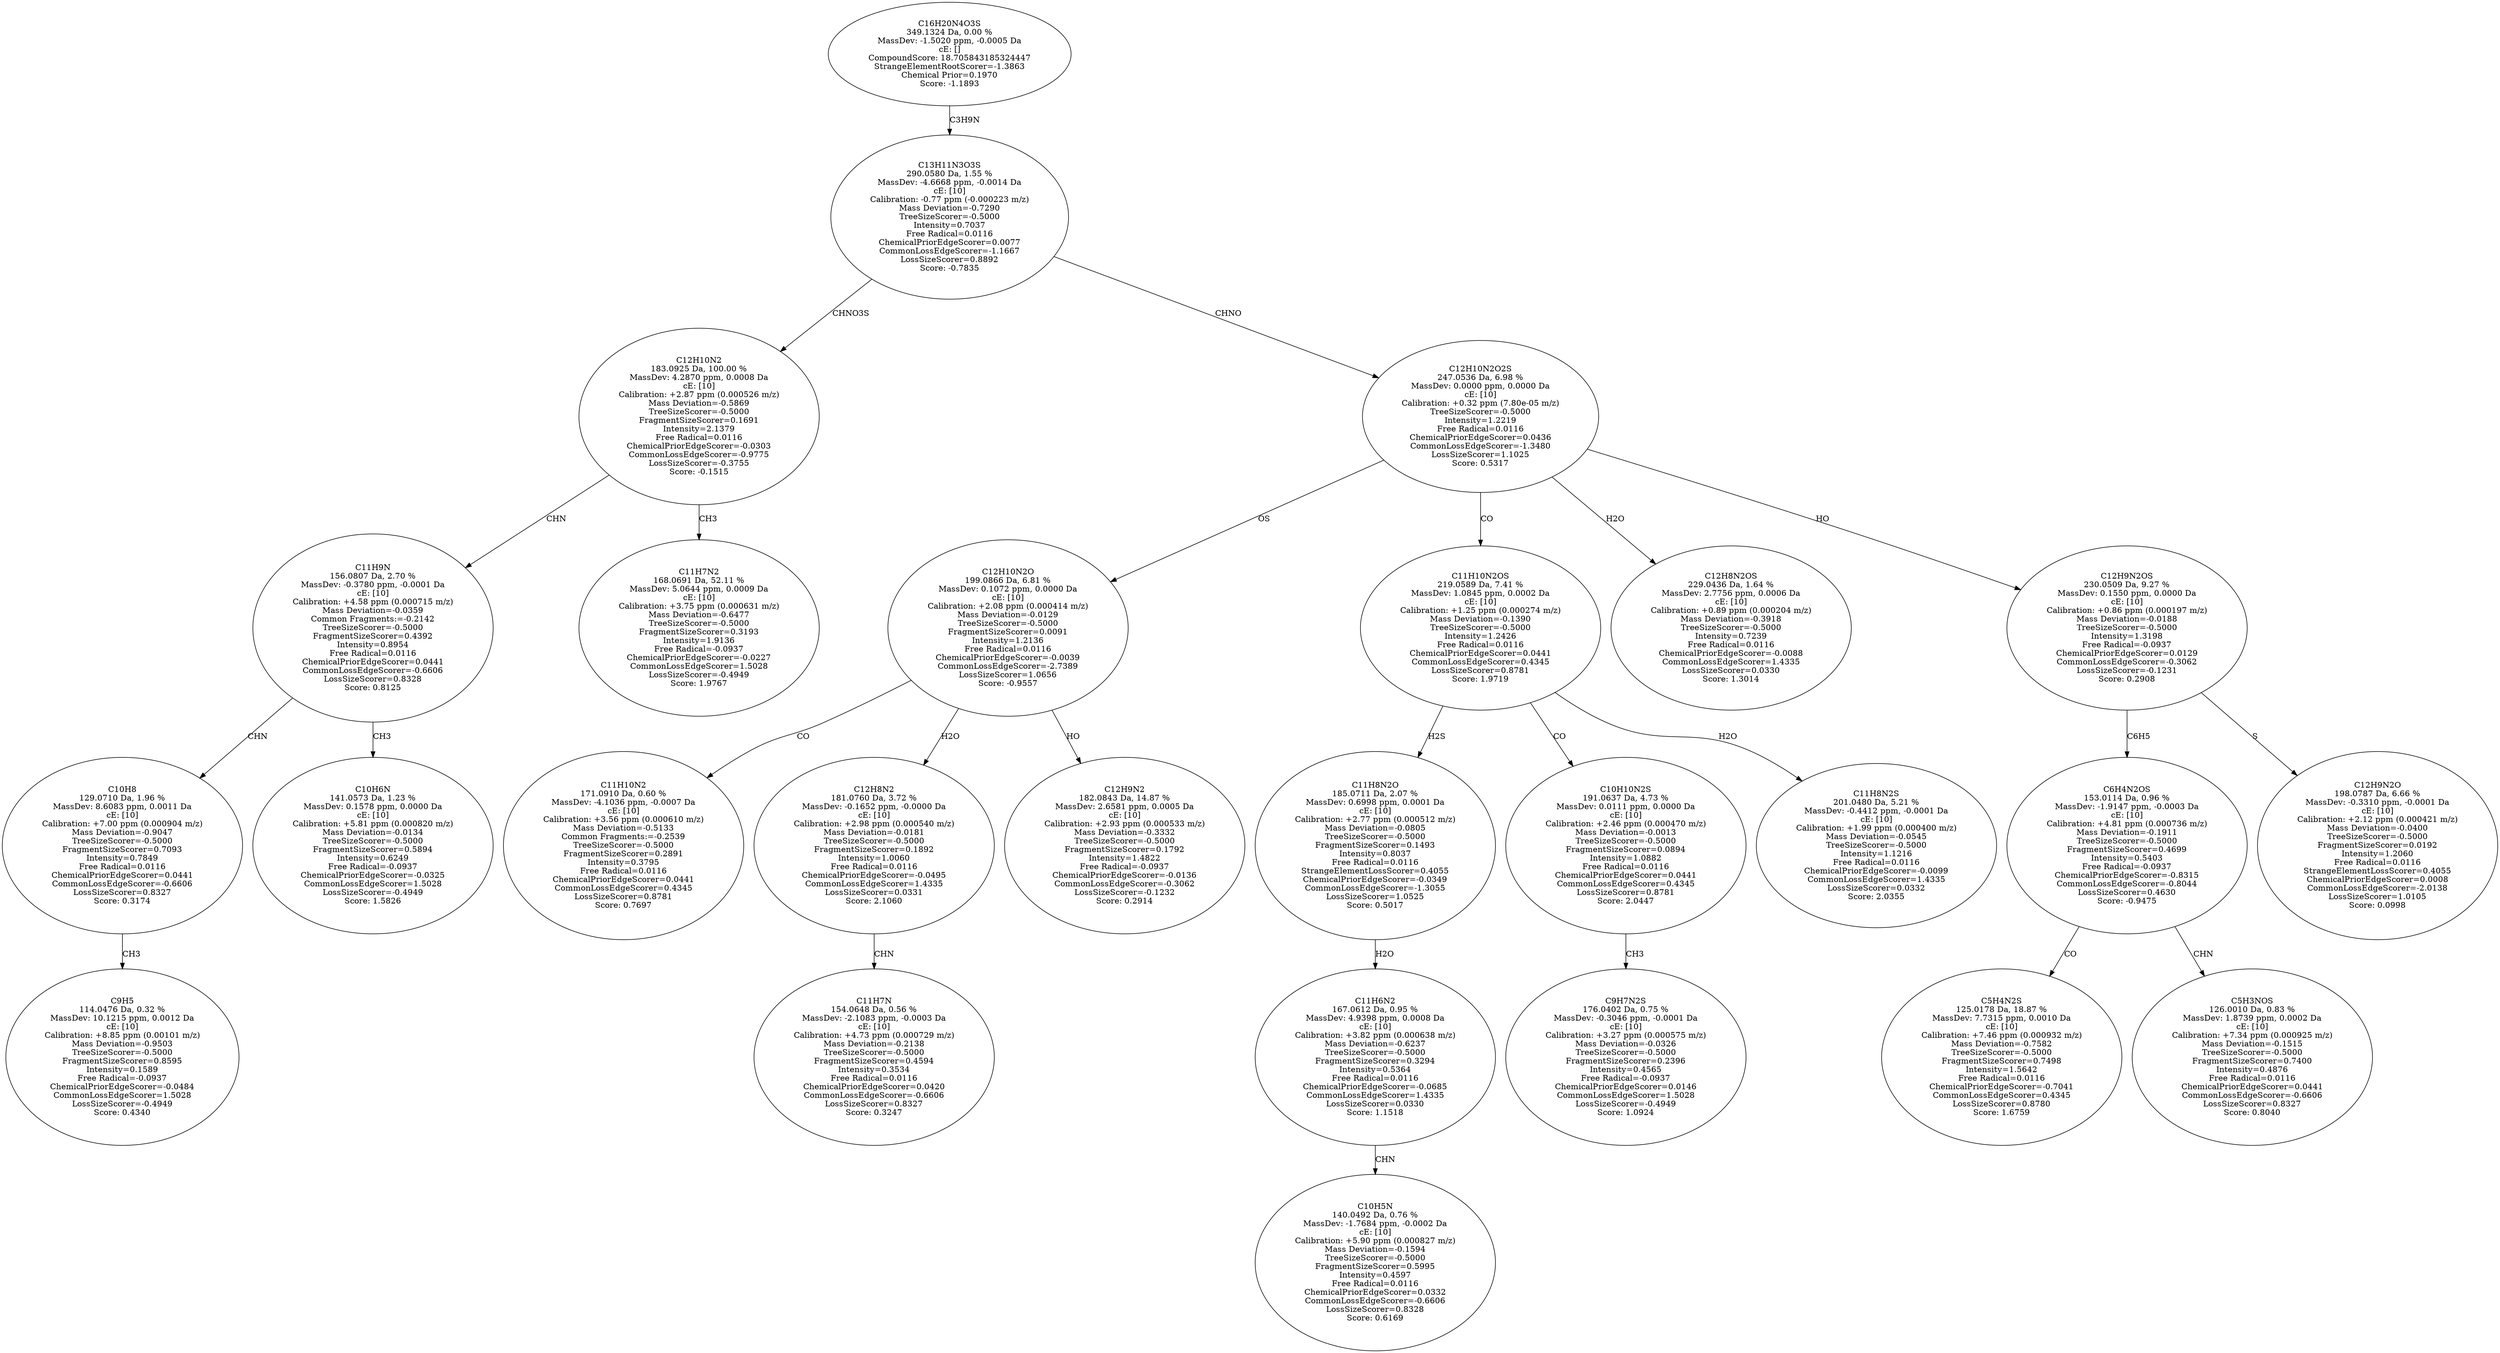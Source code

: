 strict digraph {
v1 [label="C9H5\n114.0476 Da, 0.32 %\nMassDev: 10.1215 ppm, 0.0012 Da\ncE: [10]\nCalibration: +8.85 ppm (0.00101 m/z)\nMass Deviation=-0.9503\nTreeSizeScorer=-0.5000\nFragmentSizeScorer=0.8595\nIntensity=0.1589\nFree Radical=-0.0937\nChemicalPriorEdgeScorer=-0.0484\nCommonLossEdgeScorer=1.5028\nLossSizeScorer=-0.4949\nScore: 0.4340"];
v2 [label="C10H8\n129.0710 Da, 1.96 %\nMassDev: 8.6083 ppm, 0.0011 Da\ncE: [10]\nCalibration: +7.00 ppm (0.000904 m/z)\nMass Deviation=-0.9047\nTreeSizeScorer=-0.5000\nFragmentSizeScorer=0.7093\nIntensity=0.7849\nFree Radical=0.0116\nChemicalPriorEdgeScorer=0.0441\nCommonLossEdgeScorer=-0.6606\nLossSizeScorer=0.8327\nScore: 0.3174"];
v3 [label="C10H6N\n141.0573 Da, 1.23 %\nMassDev: 0.1578 ppm, 0.0000 Da\ncE: [10]\nCalibration: +5.81 ppm (0.000820 m/z)\nMass Deviation=-0.0134\nTreeSizeScorer=-0.5000\nFragmentSizeScorer=0.5894\nIntensity=0.6249\nFree Radical=-0.0937\nChemicalPriorEdgeScorer=-0.0325\nCommonLossEdgeScorer=1.5028\nLossSizeScorer=-0.4949\nScore: 1.5826"];
v4 [label="C11H9N\n156.0807 Da, 2.70 %\nMassDev: -0.3780 ppm, -0.0001 Da\ncE: [10]\nCalibration: +4.58 ppm (0.000715 m/z)\nMass Deviation=-0.0359\nCommon Fragments:=-0.2142\nTreeSizeScorer=-0.5000\nFragmentSizeScorer=0.4392\nIntensity=0.8954\nFree Radical=0.0116\nChemicalPriorEdgeScorer=0.0441\nCommonLossEdgeScorer=-0.6606\nLossSizeScorer=0.8328\nScore: 0.8125"];
v5 [label="C11H7N2\n168.0691 Da, 52.11 %\nMassDev: 5.0644 ppm, 0.0009 Da\ncE: [10]\nCalibration: +3.75 ppm (0.000631 m/z)\nMass Deviation=-0.6477\nTreeSizeScorer=-0.5000\nFragmentSizeScorer=0.3193\nIntensity=1.9136\nFree Radical=-0.0937\nChemicalPriorEdgeScorer=-0.0227\nCommonLossEdgeScorer=1.5028\nLossSizeScorer=-0.4949\nScore: 1.9767"];
v6 [label="C12H10N2\n183.0925 Da, 100.00 %\nMassDev: 4.2870 ppm, 0.0008 Da\ncE: [10]\nCalibration: +2.87 ppm (0.000526 m/z)\nMass Deviation=-0.5869\nTreeSizeScorer=-0.5000\nFragmentSizeScorer=0.1691\nIntensity=2.1379\nFree Radical=0.0116\nChemicalPriorEdgeScorer=-0.0303\nCommonLossEdgeScorer=-0.9775\nLossSizeScorer=-0.3755\nScore: -0.1515"];
v7 [label="C11H10N2\n171.0910 Da, 0.60 %\nMassDev: -4.1036 ppm, -0.0007 Da\ncE: [10]\nCalibration: +3.56 ppm (0.000610 m/z)\nMass Deviation=-0.5133\nCommon Fragments:=-0.2539\nTreeSizeScorer=-0.5000\nFragmentSizeScorer=0.2891\nIntensity=0.3795\nFree Radical=0.0116\nChemicalPriorEdgeScorer=0.0441\nCommonLossEdgeScorer=0.4345\nLossSizeScorer=0.8781\nScore: 0.7697"];
v8 [label="C11H7N\n154.0648 Da, 0.56 %\nMassDev: -2.1083 ppm, -0.0003 Da\ncE: [10]\nCalibration: +4.73 ppm (0.000729 m/z)\nMass Deviation=-0.2138\nTreeSizeScorer=-0.5000\nFragmentSizeScorer=0.4594\nIntensity=0.3534\nFree Radical=0.0116\nChemicalPriorEdgeScorer=0.0420\nCommonLossEdgeScorer=-0.6606\nLossSizeScorer=0.8327\nScore: 0.3247"];
v9 [label="C12H8N2\n181.0760 Da, 3.72 %\nMassDev: -0.1652 ppm, -0.0000 Da\ncE: [10]\nCalibration: +2.98 ppm (0.000540 m/z)\nMass Deviation=-0.0181\nTreeSizeScorer=-0.5000\nFragmentSizeScorer=0.1892\nIntensity=1.0060\nFree Radical=0.0116\nChemicalPriorEdgeScorer=-0.0495\nCommonLossEdgeScorer=1.4335\nLossSizeScorer=0.0331\nScore: 2.1060"];
v10 [label="C12H9N2\n182.0843 Da, 14.87 %\nMassDev: 2.6581 ppm, 0.0005 Da\ncE: [10]\nCalibration: +2.93 ppm (0.000533 m/z)\nMass Deviation=-0.3332\nTreeSizeScorer=-0.5000\nFragmentSizeScorer=0.1792\nIntensity=1.4822\nFree Radical=-0.0937\nChemicalPriorEdgeScorer=-0.0136\nCommonLossEdgeScorer=-0.3062\nLossSizeScorer=-0.1232\nScore: 0.2914"];
v11 [label="C12H10N2O\n199.0866 Da, 6.81 %\nMassDev: 0.1072 ppm, 0.0000 Da\ncE: [10]\nCalibration: +2.08 ppm (0.000414 m/z)\nMass Deviation=-0.0129\nTreeSizeScorer=-0.5000\nFragmentSizeScorer=0.0091\nIntensity=1.2136\nFree Radical=0.0116\nChemicalPriorEdgeScorer=-0.0039\nCommonLossEdgeScorer=-2.7389\nLossSizeScorer=1.0656\nScore: -0.9557"];
v12 [label="C10H5N\n140.0492 Da, 0.76 %\nMassDev: -1.7684 ppm, -0.0002 Da\ncE: [10]\nCalibration: +5.90 ppm (0.000827 m/z)\nMass Deviation=-0.1594\nTreeSizeScorer=-0.5000\nFragmentSizeScorer=0.5995\nIntensity=0.4597\nFree Radical=0.0116\nChemicalPriorEdgeScorer=0.0332\nCommonLossEdgeScorer=-0.6606\nLossSizeScorer=0.8328\nScore: 0.6169"];
v13 [label="C11H6N2\n167.0612 Da, 0.95 %\nMassDev: 4.9398 ppm, 0.0008 Da\ncE: [10]\nCalibration: +3.82 ppm (0.000638 m/z)\nMass Deviation=-0.6237\nTreeSizeScorer=-0.5000\nFragmentSizeScorer=0.3294\nIntensity=0.5364\nFree Radical=0.0116\nChemicalPriorEdgeScorer=-0.0685\nCommonLossEdgeScorer=1.4335\nLossSizeScorer=0.0330\nScore: 1.1518"];
v14 [label="C11H8N2O\n185.0711 Da, 2.07 %\nMassDev: 0.6998 ppm, 0.0001 Da\ncE: [10]\nCalibration: +2.77 ppm (0.000512 m/z)\nMass Deviation=-0.0805\nTreeSizeScorer=-0.5000\nFragmentSizeScorer=0.1493\nIntensity=0.8037\nFree Radical=0.0116\nStrangeElementLossScorer=0.4055\nChemicalPriorEdgeScorer=-0.0349\nCommonLossEdgeScorer=-1.3055\nLossSizeScorer=1.0525\nScore: 0.5017"];
v15 [label="C9H7N2S\n176.0402 Da, 0.75 %\nMassDev: -0.3046 ppm, -0.0001 Da\ncE: [10]\nCalibration: +3.27 ppm (0.000575 m/z)\nMass Deviation=-0.0326\nTreeSizeScorer=-0.5000\nFragmentSizeScorer=0.2396\nIntensity=0.4565\nFree Radical=-0.0937\nChemicalPriorEdgeScorer=0.0146\nCommonLossEdgeScorer=1.5028\nLossSizeScorer=-0.4949\nScore: 1.0924"];
v16 [label="C10H10N2S\n191.0637 Da, 4.73 %\nMassDev: 0.0111 ppm, 0.0000 Da\ncE: [10]\nCalibration: +2.46 ppm (0.000470 m/z)\nMass Deviation=-0.0013\nTreeSizeScorer=-0.5000\nFragmentSizeScorer=0.0894\nIntensity=1.0882\nFree Radical=0.0116\nChemicalPriorEdgeScorer=0.0441\nCommonLossEdgeScorer=0.4345\nLossSizeScorer=0.8781\nScore: 2.0447"];
v17 [label="C11H8N2S\n201.0480 Da, 5.21 %\nMassDev: -0.4412 ppm, -0.0001 Da\ncE: [10]\nCalibration: +1.99 ppm (0.000400 m/z)\nMass Deviation=-0.0545\nTreeSizeScorer=-0.5000\nIntensity=1.1216\nFree Radical=0.0116\nChemicalPriorEdgeScorer=-0.0099\nCommonLossEdgeScorer=1.4335\nLossSizeScorer=0.0332\nScore: 2.0355"];
v18 [label="C11H10N2OS\n219.0589 Da, 7.41 %\nMassDev: 1.0845 ppm, 0.0002 Da\ncE: [10]\nCalibration: +1.25 ppm (0.000274 m/z)\nMass Deviation=-0.1390\nTreeSizeScorer=-0.5000\nIntensity=1.2426\nFree Radical=0.0116\nChemicalPriorEdgeScorer=0.0441\nCommonLossEdgeScorer=0.4345\nLossSizeScorer=0.8781\nScore: 1.9719"];
v19 [label="C12H8N2OS\n229.0436 Da, 1.64 %\nMassDev: 2.7756 ppm, 0.0006 Da\ncE: [10]\nCalibration: +0.89 ppm (0.000204 m/z)\nMass Deviation=-0.3918\nTreeSizeScorer=-0.5000\nIntensity=0.7239\nFree Radical=0.0116\nChemicalPriorEdgeScorer=-0.0088\nCommonLossEdgeScorer=1.4335\nLossSizeScorer=0.0330\nScore: 1.3014"];
v20 [label="C5H4N2S\n125.0178 Da, 18.87 %\nMassDev: 7.7315 ppm, 0.0010 Da\ncE: [10]\nCalibration: +7.46 ppm (0.000932 m/z)\nMass Deviation=-0.7582\nTreeSizeScorer=-0.5000\nFragmentSizeScorer=0.7498\nIntensity=1.5642\nFree Radical=0.0116\nChemicalPriorEdgeScorer=-0.7041\nCommonLossEdgeScorer=0.4345\nLossSizeScorer=0.8780\nScore: 1.6759"];
v21 [label="C5H3NOS\n126.0010 Da, 0.83 %\nMassDev: 1.8739 ppm, 0.0002 Da\ncE: [10]\nCalibration: +7.34 ppm (0.000925 m/z)\nMass Deviation=-0.1515\nTreeSizeScorer=-0.5000\nFragmentSizeScorer=0.7400\nIntensity=0.4876\nFree Radical=0.0116\nChemicalPriorEdgeScorer=0.0441\nCommonLossEdgeScorer=-0.6606\nLossSizeScorer=0.8327\nScore: 0.8040"];
v22 [label="C6H4N2OS\n153.0114 Da, 0.96 %\nMassDev: -1.9147 ppm, -0.0003 Da\ncE: [10]\nCalibration: +4.81 ppm (0.000736 m/z)\nMass Deviation=-0.1911\nTreeSizeScorer=-0.5000\nFragmentSizeScorer=0.4699\nIntensity=0.5403\nFree Radical=-0.0937\nChemicalPriorEdgeScorer=-0.8315\nCommonLossEdgeScorer=-0.8044\nLossSizeScorer=0.4630\nScore: -0.9475"];
v23 [label="C12H9N2O\n198.0787 Da, 6.66 %\nMassDev: -0.3310 ppm, -0.0001 Da\ncE: [10]\nCalibration: +2.12 ppm (0.000421 m/z)\nMass Deviation=-0.0400\nTreeSizeScorer=-0.5000\nFragmentSizeScorer=0.0192\nIntensity=1.2060\nFree Radical=0.0116\nStrangeElementLossScorer=0.4055\nChemicalPriorEdgeScorer=0.0008\nCommonLossEdgeScorer=-2.0138\nLossSizeScorer=1.0105\nScore: 0.0998"];
v24 [label="C12H9N2OS\n230.0509 Da, 9.27 %\nMassDev: 0.1550 ppm, 0.0000 Da\ncE: [10]\nCalibration: +0.86 ppm (0.000197 m/z)\nMass Deviation=-0.0188\nTreeSizeScorer=-0.5000\nIntensity=1.3198\nFree Radical=-0.0937\nChemicalPriorEdgeScorer=0.0129\nCommonLossEdgeScorer=-0.3062\nLossSizeScorer=-0.1231\nScore: 0.2908"];
v25 [label="C12H10N2O2S\n247.0536 Da, 6.98 %\nMassDev: 0.0000 ppm, 0.0000 Da\ncE: [10]\nCalibration: +0.32 ppm (7.80e-05 m/z)\nTreeSizeScorer=-0.5000\nIntensity=1.2219\nFree Radical=0.0116\nChemicalPriorEdgeScorer=0.0436\nCommonLossEdgeScorer=-1.3480\nLossSizeScorer=1.1025\nScore: 0.5317"];
v26 [label="C13H11N3O3S\n290.0580 Da, 1.55 %\nMassDev: -4.6668 ppm, -0.0014 Da\ncE: [10]\nCalibration: -0.77 ppm (-0.000223 m/z)\nMass Deviation=-0.7290\nTreeSizeScorer=-0.5000\nIntensity=0.7037\nFree Radical=0.0116\nChemicalPriorEdgeScorer=0.0077\nCommonLossEdgeScorer=-1.1667\nLossSizeScorer=0.8892\nScore: -0.7835"];
v27 [label="C16H20N4O3S\n349.1324 Da, 0.00 %\nMassDev: -1.5020 ppm, -0.0005 Da\ncE: []\nCompoundScore: 18.705843185324447\nStrangeElementRootScorer=-1.3863\nChemical Prior=0.1970\nScore: -1.1893"];
v2 -> v1 [label="CH3"];
v4 -> v2 [label="CHN"];
v4 -> v3 [label="CH3"];
v6 -> v4 [label="CHN"];
v6 -> v5 [label="CH3"];
v26 -> v6 [label="CHNO3S"];
v11 -> v7 [label="CO"];
v9 -> v8 [label="CHN"];
v11 -> v9 [label="H2O"];
v11 -> v10 [label="HO"];
v25 -> v11 [label="OS"];
v13 -> v12 [label="CHN"];
v14 -> v13 [label="H2O"];
v18 -> v14 [label="H2S"];
v16 -> v15 [label="CH3"];
v18 -> v16 [label="CO"];
v18 -> v17 [label="H2O"];
v25 -> v18 [label="CO"];
v25 -> v19 [label="H2O"];
v22 -> v20 [label="CO"];
v22 -> v21 [label="CHN"];
v24 -> v22 [label="C6H5"];
v24 -> v23 [label="S"];
v25 -> v24 [label="HO"];
v26 -> v25 [label="CHNO"];
v27 -> v26 [label="C3H9N"];
}
